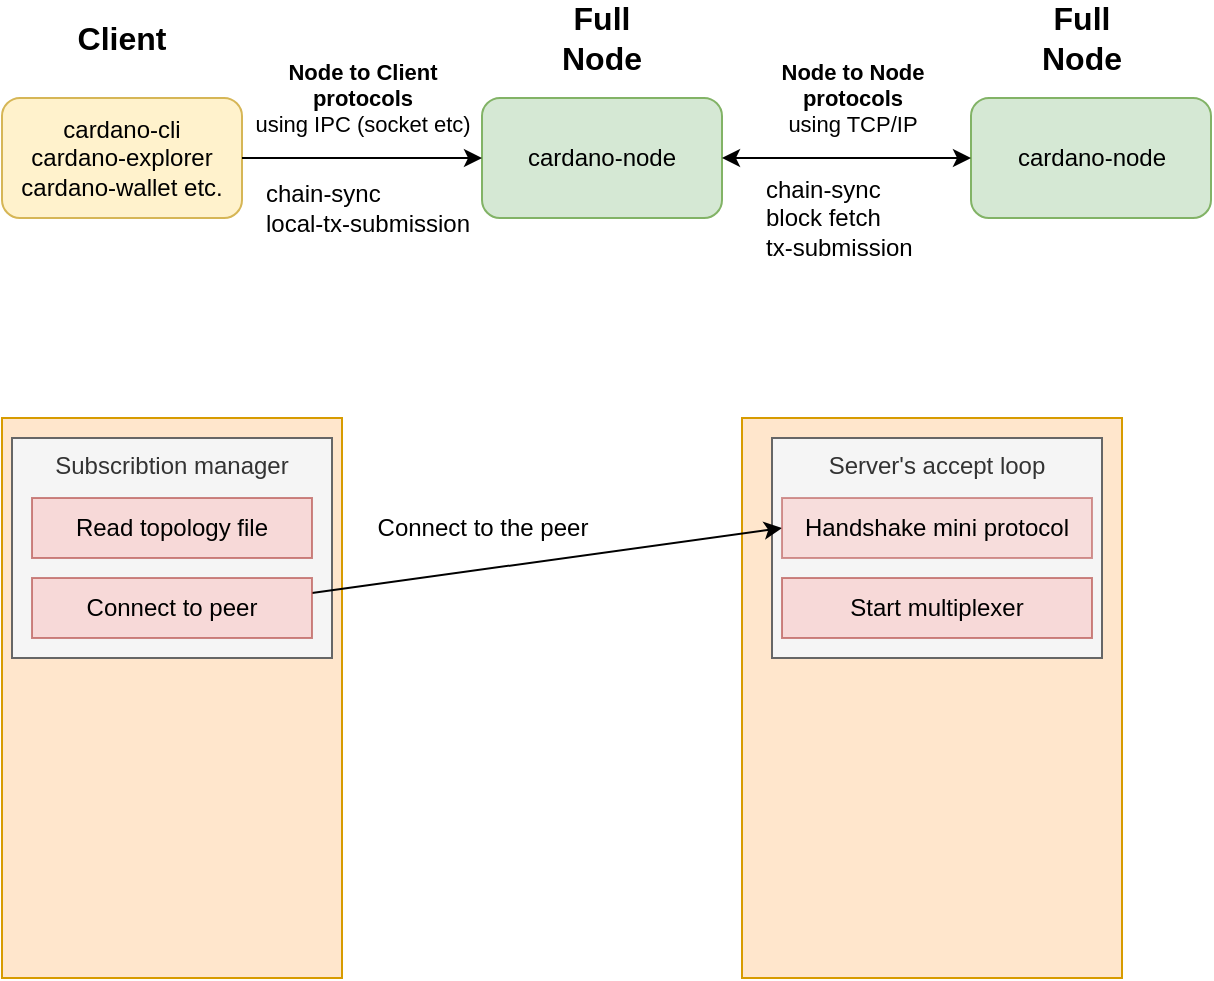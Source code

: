 <mxfile version="13.2.6" type="github">
  <diagram id="o-6-cCsUGdHhvSfyFfvp" name="Page-1">
    <mxGraphModel dx="1050" dy="470" grid="1" gridSize="10" guides="1" tooltips="1" connect="1" arrows="1" fold="1" page="1" pageScale="1" pageWidth="1169" pageHeight="827" math="0" shadow="0">
      <root>
        <mxCell id="0" />
        <mxCell id="1" parent="0" />
        <mxCell id="l2yK3TH7M7PTGYh5xhXL-1" value="cardano-node" style="rounded=1;whiteSpace=wrap;html=1;fillColor=#d5e8d4;strokeColor=#82b366;" vertex="1" parent="1">
          <mxGeometry x="280" y="80" width="120" height="60" as="geometry" />
        </mxCell>
        <mxCell id="l2yK3TH7M7PTGYh5xhXL-2" value="cardano-node" style="rounded=1;whiteSpace=wrap;html=1;fillColor=#d5e8d4;strokeColor=#82b366;" vertex="1" parent="1">
          <mxGeometry x="524.5" y="80" width="120" height="60" as="geometry" />
        </mxCell>
        <mxCell id="l2yK3TH7M7PTGYh5xhXL-3" value="cardano-cli&lt;br&gt;cardano-explorer&lt;br&gt;&lt;span&gt;cardano-wallet etc.&lt;/span&gt;" style="rounded=1;whiteSpace=wrap;html=1;align=center;fillColor=#fff2cc;strokeColor=#d6b656;" vertex="1" parent="1">
          <mxGeometry x="40" y="80" width="120" height="60" as="geometry" />
        </mxCell>
        <mxCell id="l2yK3TH7M7PTGYh5xhXL-4" value="" style="endArrow=classic;startArrow=classic;html=1;entryX=0;entryY=0.5;entryDx=0;entryDy=0;exitX=1;exitY=0.5;exitDx=0;exitDy=0;" edge="1" parent="1" source="l2yK3TH7M7PTGYh5xhXL-1" target="l2yK3TH7M7PTGYh5xhXL-2">
          <mxGeometry width="50" height="50" relative="1" as="geometry">
            <mxPoint x="560" y="360" as="sourcePoint" />
            <mxPoint x="610" y="310" as="targetPoint" />
          </mxGeometry>
        </mxCell>
        <mxCell id="l2yK3TH7M7PTGYh5xhXL-5" value="&lt;b&gt;Node to Node&lt;/b&gt;&lt;br&gt;&lt;b&gt;protocols&lt;/b&gt;&lt;br&gt;using TCP/IP" style="edgeLabel;html=1;align=center;verticalAlign=middle;resizable=0;points=[];" vertex="1" connectable="0" parent="l2yK3TH7M7PTGYh5xhXL-4">
          <mxGeometry x="-0.233" y="-2" relative="1" as="geometry">
            <mxPoint x="17" y="-32" as="offset" />
          </mxGeometry>
        </mxCell>
        <mxCell id="l2yK3TH7M7PTGYh5xhXL-6" value="" style="endArrow=classic;startArrow=none;html=1;exitX=1;exitY=0.5;exitDx=0;exitDy=0;entryX=0;entryY=0.5;entryDx=0;entryDy=0;startFill=0;" edge="1" parent="1" source="l2yK3TH7M7PTGYh5xhXL-3" target="l2yK3TH7M7PTGYh5xhXL-1">
          <mxGeometry width="50" height="50" relative="1" as="geometry">
            <mxPoint x="330" y="210" as="sourcePoint" />
            <mxPoint x="380" y="160" as="targetPoint" />
          </mxGeometry>
        </mxCell>
        <mxCell id="l2yK3TH7M7PTGYh5xhXL-7" value="&lt;font style=&quot;font-size: 11px&quot;&gt;&lt;b&gt;Node to Client&lt;/b&gt;&lt;br&gt;&lt;b&gt;protocols&lt;/b&gt;&lt;br&gt;using IPC (socket etc)&lt;br&gt;&lt;/font&gt;" style="edgeLabel;html=1;align=center;verticalAlign=middle;resizable=0;points=[];" vertex="1" connectable="0" parent="l2yK3TH7M7PTGYh5xhXL-6">
          <mxGeometry x="-0.254" relative="1" as="geometry">
            <mxPoint x="15" y="-30" as="offset" />
          </mxGeometry>
        </mxCell>
        <mxCell id="l2yK3TH7M7PTGYh5xhXL-8" value="chain-sync&lt;br&gt;block fetch&lt;br&gt;tx-submission" style="text;html=1;strokeColor=none;fillColor=none;align=left;verticalAlign=middle;whiteSpace=wrap;rounded=0;" vertex="1" parent="1">
          <mxGeometry x="420" y="120" width="90" height="40" as="geometry" />
        </mxCell>
        <mxCell id="l2yK3TH7M7PTGYh5xhXL-9" value="chain-sync&lt;br&gt;local-tx-submission" style="text;html=1;strokeColor=none;fillColor=none;align=left;verticalAlign=middle;whiteSpace=wrap;rounded=0;" vertex="1" parent="1">
          <mxGeometry x="170" y="120" width="110" height="30" as="geometry" />
        </mxCell>
        <mxCell id="l2yK3TH7M7PTGYh5xhXL-10" value="Full Node" style="text;html=1;strokeColor=none;fillColor=none;align=center;verticalAlign=middle;whiteSpace=wrap;rounded=0;fontSize=16;fontStyle=1" vertex="1" parent="1">
          <mxGeometry x="560" y="40" width="40" height="20" as="geometry" />
        </mxCell>
        <mxCell id="l2yK3TH7M7PTGYh5xhXL-11" value="Full Node" style="text;html=1;strokeColor=none;fillColor=none;align=center;verticalAlign=middle;whiteSpace=wrap;rounded=0;fontSize=16;fontStyle=1" vertex="1" parent="1">
          <mxGeometry x="320" y="40" width="40" height="20" as="geometry" />
        </mxCell>
        <mxCell id="l2yK3TH7M7PTGYh5xhXL-12" value="Client" style="text;html=1;strokeColor=none;fillColor=none;align=center;verticalAlign=middle;whiteSpace=wrap;rounded=0;fontSize=16;fontStyle=1" vertex="1" parent="1">
          <mxGeometry x="80" y="40" width="40" height="20" as="geometry" />
        </mxCell>
        <mxCell id="l2yK3TH7M7PTGYh5xhXL-14" value="" style="rounded=0;whiteSpace=wrap;html=1;fillColor=#ffe6cc;strokeColor=#d79b00;glass=0;shadow=0;comic=0;" vertex="1" parent="1">
          <mxGeometry x="40" y="240" width="170" height="280" as="geometry" />
        </mxCell>
        <mxCell id="l2yK3TH7M7PTGYh5xhXL-16" value="Subscribtion manager" style="rounded=0;whiteSpace=wrap;html=1;shadow=0;glass=0;comic=0;fontSize=12;align=center;fillColor=#f5f5f5;strokeColor=#666666;fontColor=#333333;verticalAlign=top;" vertex="1" parent="1">
          <mxGeometry x="45" y="250" width="160" height="110" as="geometry" />
        </mxCell>
        <mxCell id="l2yK3TH7M7PTGYh5xhXL-17" value="" style="rounded=0;whiteSpace=wrap;html=1;fillColor=#ffe6cc;strokeColor=#d79b00;glass=0;shadow=0;comic=0;" vertex="1" parent="1">
          <mxGeometry x="410" y="240" width="190" height="280" as="geometry" />
        </mxCell>
        <mxCell id="l2yK3TH7M7PTGYh5xhXL-18" value="Server&#39;s accept loop" style="rounded=0;whiteSpace=wrap;html=1;shadow=0;glass=0;comic=0;fontSize=12;align=center;fillColor=#f5f5f5;strokeColor=#666666;fontColor=#333333;verticalAlign=top;" vertex="1" parent="1">
          <mxGeometry x="425" y="250" width="165" height="110" as="geometry" />
        </mxCell>
        <mxCell id="l2yK3TH7M7PTGYh5xhXL-19" value="" style="endArrow=classic;html=1;fontSize=12;exitX=1;exitY=0.25;exitDx=0;exitDy=0;entryX=0;entryY=0.5;entryDx=0;entryDy=0;" edge="1" parent="1" source="l2yK3TH7M7PTGYh5xhXL-27" target="l2yK3TH7M7PTGYh5xhXL-22">
          <mxGeometry width="50" height="50" relative="1" as="geometry">
            <mxPoint x="530" y="320" as="sourcePoint" />
            <mxPoint x="535" y="278" as="targetPoint" />
          </mxGeometry>
        </mxCell>
        <mxCell id="l2yK3TH7M7PTGYh5xhXL-20" value="Connect to the peer" style="edgeLabel;html=1;align=center;verticalAlign=middle;resizable=0;points=[];fontSize=12;" vertex="1" connectable="0" parent="l2yK3TH7M7PTGYh5xhXL-19">
          <mxGeometry x="-0.104" relative="1" as="geometry">
            <mxPoint x="-20.66" y="-17.89" as="offset" />
          </mxGeometry>
        </mxCell>
        <mxCell id="l2yK3TH7M7PTGYh5xhXL-22" value="Handshake mini protocol" style="rounded=0;whiteSpace=wrap;html=1;shadow=0;glass=0;comic=0;fontSize=12;align=center;fillColor=#f8cecc;strokeColor=#b85450;opacity=60;" vertex="1" parent="1">
          <mxGeometry x="430" y="280" width="155" height="30" as="geometry" />
        </mxCell>
        <mxCell id="l2yK3TH7M7PTGYh5xhXL-23" value="Start multiplexer" style="rounded=0;whiteSpace=wrap;html=1;shadow=0;glass=0;comic=0;fontSize=12;align=center;fillColor=#f8cecc;strokeColor=#b85450;opacity=70;" vertex="1" parent="1">
          <mxGeometry x="430" y="320" width="155" height="30" as="geometry" />
        </mxCell>
        <mxCell id="l2yK3TH7M7PTGYh5xhXL-25" value="Read topology file" style="rounded=0;whiteSpace=wrap;html=1;shadow=0;glass=0;comic=0;fontSize=12;opacity=70;align=center;fillColor=#f8cecc;strokeColor=#b85450;" vertex="1" parent="1">
          <mxGeometry x="55" y="280" width="140" height="30" as="geometry" />
        </mxCell>
        <mxCell id="l2yK3TH7M7PTGYh5xhXL-27" value="Connect to peer" style="rounded=0;whiteSpace=wrap;html=1;shadow=0;glass=0;comic=0;fontSize=12;opacity=70;align=center;fillColor=#f8cecc;strokeColor=#b85450;" vertex="1" parent="1">
          <mxGeometry x="55" y="320" width="140" height="30" as="geometry" />
        </mxCell>
      </root>
    </mxGraphModel>
  </diagram>
</mxfile>
